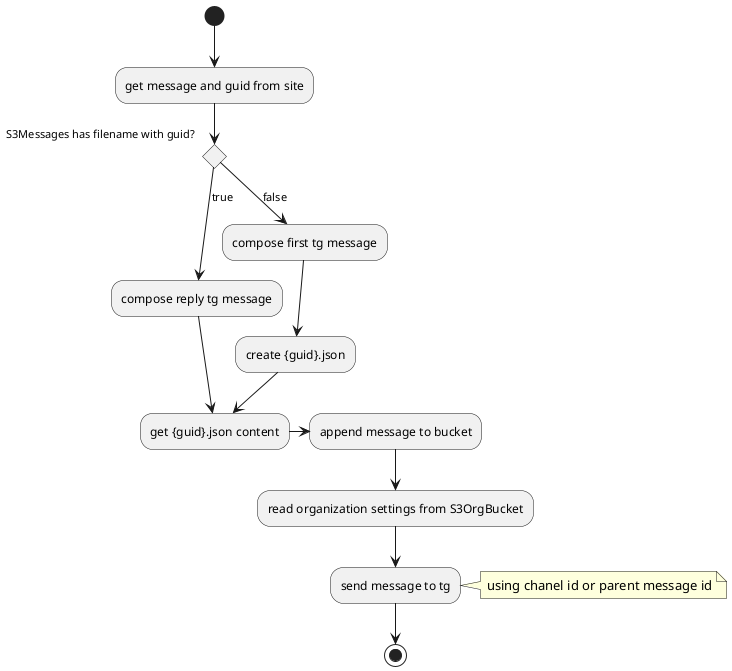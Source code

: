 @startuml
(*) --> "get message and guid from site"
if "S3Messages has filename with guid?" then
 -->[true] compose reply tg message
 --> get {guid}.json content
else
 -->[false] compose first tg message
 --> create {guid}.json
 --> get {guid}.json content

"get {guid}.json content" -> "append message to bucket"
--> "read organization settings from S3OrgBucket"
--> "send message to tg"
note right: using chanel id or parent message id
--> (*)
@enduml
